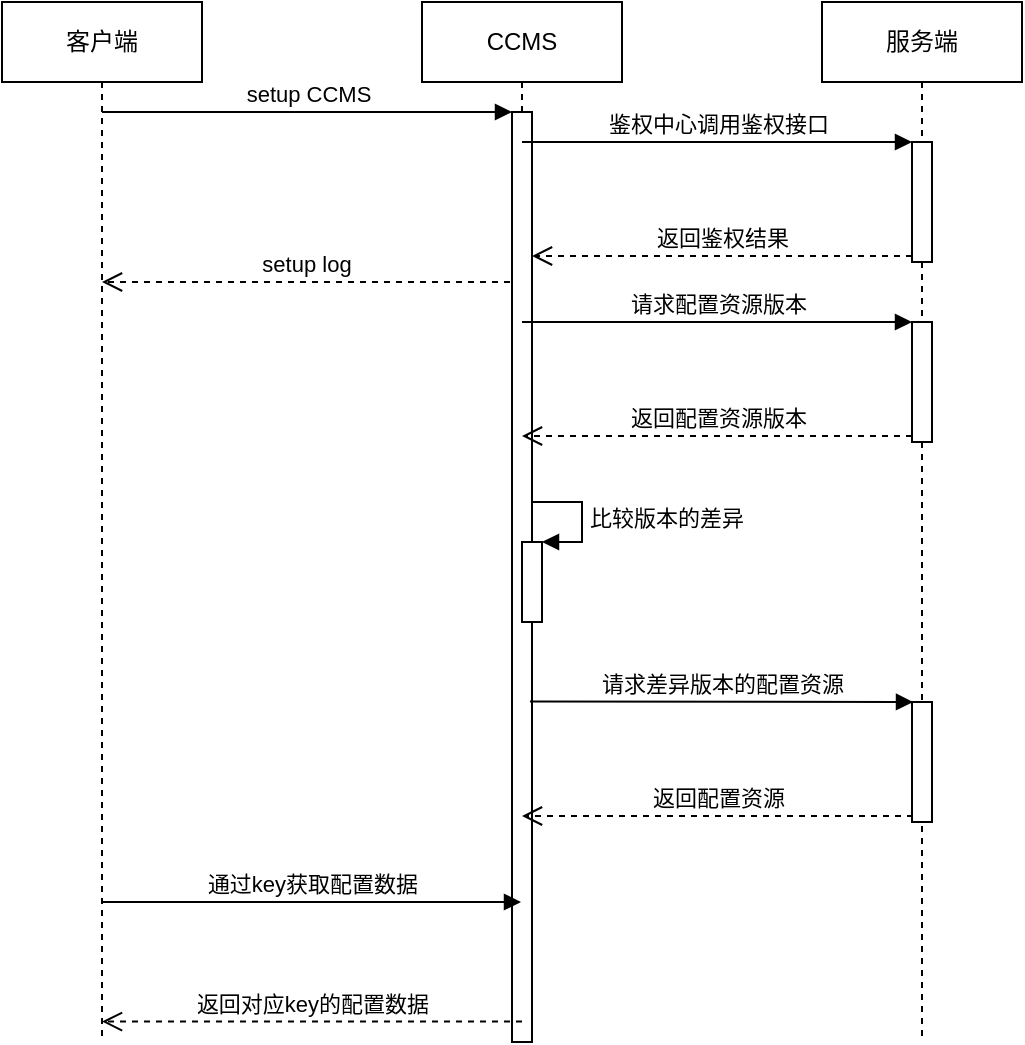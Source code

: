 <mxfile version="13.6.2" type="github">
  <diagram name="Page-1" id="13e1069c-82ec-6db2-03f1-153e76fe0fe0">
    <mxGraphModel dx="1298" dy="761" grid="1" gridSize="10" guides="1" tooltips="1" connect="1" arrows="1" fold="1" page="1" pageScale="1" pageWidth="1100" pageHeight="850" background="#ffffff" math="0" shadow="0">
      <root>
        <mxCell id="0" />
        <mxCell id="1" parent="0" />
        <mxCell id="U8oqtsI7w3PsE_9YJkzK-1" value="客户端" style="shape=umlLifeline;perimeter=lifelinePerimeter;whiteSpace=wrap;html=1;container=1;collapsible=0;recursiveResize=0;outlineConnect=0;" vertex="1" parent="1">
          <mxGeometry x="100" y="120" width="100" height="520" as="geometry" />
        </mxCell>
        <mxCell id="U8oqtsI7w3PsE_9YJkzK-2" value="CCMS" style="shape=umlLifeline;perimeter=lifelinePerimeter;whiteSpace=wrap;html=1;container=1;collapsible=0;recursiveResize=0;outlineConnect=0;" vertex="1" parent="1">
          <mxGeometry x="310" y="120" width="100" height="520" as="geometry" />
        </mxCell>
        <mxCell id="U8oqtsI7w3PsE_9YJkzK-4" value="" style="html=1;points=[];perimeter=orthogonalPerimeter;" vertex="1" parent="U8oqtsI7w3PsE_9YJkzK-2">
          <mxGeometry x="45" y="55" width="10" height="465" as="geometry" />
        </mxCell>
        <mxCell id="U8oqtsI7w3PsE_9YJkzK-3" value="服务端" style="shape=umlLifeline;perimeter=lifelinePerimeter;whiteSpace=wrap;html=1;container=1;collapsible=0;recursiveResize=0;outlineConnect=0;" vertex="1" parent="1">
          <mxGeometry x="510" y="120" width="100" height="520" as="geometry" />
        </mxCell>
        <mxCell id="U8oqtsI7w3PsE_9YJkzK-16" value="" style="html=1;points=[];perimeter=orthogonalPerimeter;" vertex="1" parent="U8oqtsI7w3PsE_9YJkzK-3">
          <mxGeometry x="45" y="350" width="10" height="60" as="geometry" />
        </mxCell>
        <mxCell id="U8oqtsI7w3PsE_9YJkzK-10" value="" style="html=1;points=[];perimeter=orthogonalPerimeter;" vertex="1" parent="U8oqtsI7w3PsE_9YJkzK-3">
          <mxGeometry x="45" y="70" width="10" height="60" as="geometry" />
        </mxCell>
        <mxCell id="U8oqtsI7w3PsE_9YJkzK-22" value="" style="html=1;points=[];perimeter=orthogonalPerimeter;" vertex="1" parent="U8oqtsI7w3PsE_9YJkzK-3">
          <mxGeometry x="45" y="160" width="10" height="60" as="geometry" />
        </mxCell>
        <mxCell id="U8oqtsI7w3PsE_9YJkzK-5" value="setup CCMS" style="html=1;verticalAlign=bottom;endArrow=block;entryX=0;entryY=0;" edge="1" target="U8oqtsI7w3PsE_9YJkzK-4" parent="1" source="U8oqtsI7w3PsE_9YJkzK-1">
          <mxGeometry relative="1" as="geometry">
            <mxPoint x="330" y="180" as="sourcePoint" />
          </mxGeometry>
        </mxCell>
        <mxCell id="U8oqtsI7w3PsE_9YJkzK-6" value="setup log" style="html=1;verticalAlign=bottom;endArrow=open;dashed=1;endSize=8;" edge="1" parent="1" target="U8oqtsI7w3PsE_9YJkzK-1">
          <mxGeometry relative="1" as="geometry">
            <mxPoint x="330" y="256" as="targetPoint" />
            <mxPoint x="354" y="260" as="sourcePoint" />
            <Array as="points">
              <mxPoint x="310" y="260" />
            </Array>
          </mxGeometry>
        </mxCell>
        <mxCell id="U8oqtsI7w3PsE_9YJkzK-11" value="鉴权中心调用鉴权接口" style="html=1;verticalAlign=bottom;endArrow=block;entryX=0;entryY=0;" edge="1" target="U8oqtsI7w3PsE_9YJkzK-10" parent="1" source="U8oqtsI7w3PsE_9YJkzK-2">
          <mxGeometry relative="1" as="geometry">
            <mxPoint x="510" y="180" as="sourcePoint" />
          </mxGeometry>
        </mxCell>
        <mxCell id="U8oqtsI7w3PsE_9YJkzK-14" value="通过key获取配置数据" style="html=1;verticalAlign=bottom;endArrow=block;" edge="1" target="U8oqtsI7w3PsE_9YJkzK-2" parent="1" source="U8oqtsI7w3PsE_9YJkzK-1">
          <mxGeometry relative="1" as="geometry">
            <mxPoint x="280" y="310" as="sourcePoint" />
            <mxPoint x="350" y="510" as="targetPoint" />
            <Array as="points">
              <mxPoint x="320" y="570" />
            </Array>
          </mxGeometry>
        </mxCell>
        <mxCell id="U8oqtsI7w3PsE_9YJkzK-15" value="返回对应key的配置数据" style="html=1;verticalAlign=bottom;endArrow=open;dashed=1;endSize=8;exitX=0.5;exitY=0.978;exitDx=0;exitDy=0;exitPerimeter=0;" edge="1" source="U8oqtsI7w3PsE_9YJkzK-4" parent="1" target="U8oqtsI7w3PsE_9YJkzK-1">
          <mxGeometry relative="1" as="geometry">
            <mxPoint x="280" y="386" as="targetPoint" />
            <mxPoint x="350" y="571" as="sourcePoint" />
          </mxGeometry>
        </mxCell>
        <mxCell id="U8oqtsI7w3PsE_9YJkzK-17" value="请求差异版本的配置资源" style="html=1;verticalAlign=bottom;endArrow=block;entryX=0;entryY=0;exitX=0.9;exitY=0.634;exitDx=0;exitDy=0;exitPerimeter=0;" edge="1" parent="1" source="U8oqtsI7w3PsE_9YJkzK-4">
          <mxGeometry relative="1" as="geometry">
            <mxPoint x="370" y="470" as="sourcePoint" />
            <mxPoint x="555.5" y="470" as="targetPoint" />
          </mxGeometry>
        </mxCell>
        <mxCell id="U8oqtsI7w3PsE_9YJkzK-18" value="返回配置资源" style="html=1;verticalAlign=bottom;endArrow=open;dashed=1;endSize=8;exitX=0;exitY=0.95;" edge="1" parent="1">
          <mxGeometry relative="1" as="geometry">
            <mxPoint x="360" y="527" as="targetPoint" />
            <mxPoint x="555.5" y="527" as="sourcePoint" />
          </mxGeometry>
        </mxCell>
        <mxCell id="U8oqtsI7w3PsE_9YJkzK-23" value="请求配置资源版本" style="html=1;verticalAlign=bottom;endArrow=block;entryX=0;entryY=0;" edge="1" target="U8oqtsI7w3PsE_9YJkzK-22" parent="1" source="U8oqtsI7w3PsE_9YJkzK-2">
          <mxGeometry relative="1" as="geometry">
            <mxPoint x="480" y="270" as="sourcePoint" />
          </mxGeometry>
        </mxCell>
        <mxCell id="U8oqtsI7w3PsE_9YJkzK-24" value="返回配置资源版本" style="html=1;verticalAlign=bottom;endArrow=open;dashed=1;endSize=8;exitX=0;exitY=0.95;" edge="1" source="U8oqtsI7w3PsE_9YJkzK-22" parent="1" target="U8oqtsI7w3PsE_9YJkzK-2">
          <mxGeometry relative="1" as="geometry">
            <mxPoint x="480" y="346" as="targetPoint" />
          </mxGeometry>
        </mxCell>
        <mxCell id="U8oqtsI7w3PsE_9YJkzK-31" value="返回鉴权结果" style="html=1;verticalAlign=bottom;endArrow=open;dashed=1;endSize=8;exitX=0;exitY=0.95;" edge="1" parent="1" source="U8oqtsI7w3PsE_9YJkzK-10" target="U8oqtsI7w3PsE_9YJkzK-4">
          <mxGeometry relative="1" as="geometry">
            <mxPoint x="359.5" y="247" as="targetPoint" />
            <mxPoint x="550" y="247" as="sourcePoint" />
          </mxGeometry>
        </mxCell>
        <mxCell id="U8oqtsI7w3PsE_9YJkzK-33" value="" style="html=1;points=[];perimeter=orthogonalPerimeter;" vertex="1" parent="1">
          <mxGeometry x="360" y="390" width="10" height="40" as="geometry" />
        </mxCell>
        <mxCell id="U8oqtsI7w3PsE_9YJkzK-34" value="比较版本的差异" style="edgeStyle=orthogonalEdgeStyle;html=1;align=left;spacingLeft=2;endArrow=block;rounded=0;entryX=1;entryY=0;" edge="1" target="U8oqtsI7w3PsE_9YJkzK-33" parent="1">
          <mxGeometry relative="1" as="geometry">
            <mxPoint x="365" y="370" as="sourcePoint" />
            <Array as="points">
              <mxPoint x="390" y="370" />
            </Array>
          </mxGeometry>
        </mxCell>
      </root>
    </mxGraphModel>
  </diagram>
</mxfile>
